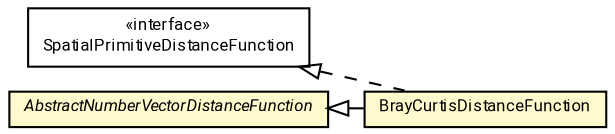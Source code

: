 #!/usr/local/bin/dot
#
# Class diagram 
# Generated by UMLGraph version R5_7_2-60-g0e99a6 (http://www.spinellis.gr/umlgraph/)
#

digraph G {
	graph [fontnames="svg"]
	edge [fontname="Roboto",fontsize=7,labelfontname="Roboto",labelfontsize=7,color="black"];
	node [fontname="Roboto",fontcolor="black",fontsize=8,shape=plaintext,margin=0,width=0,height=0];
	nodesep=0.15;
	ranksep=0.25;
	rankdir=LR;
	// de.lmu.ifi.dbs.elki.distance.distancefunction.SpatialPrimitiveDistanceFunction<V extends de.lmu.ifi.dbs.elki.data.spatial.SpatialComparable>
	c1934775 [label=<<table title="de.lmu.ifi.dbs.elki.distance.distancefunction.SpatialPrimitiveDistanceFunction" border="0" cellborder="1" cellspacing="0" cellpadding="2" href="SpatialPrimitiveDistanceFunction.html" target="_parent">
		<tr><td><table border="0" cellspacing="0" cellpadding="1">
		<tr><td align="center" balign="center"> &#171;interface&#187; </td></tr>
		<tr><td align="center" balign="center"> <font face="Roboto">SpatialPrimitiveDistanceFunction</font> </td></tr>
		</table></td></tr>
		</table>>, URL="SpatialPrimitiveDistanceFunction.html"];
	// de.lmu.ifi.dbs.elki.distance.distancefunction.BrayCurtisDistanceFunction
	c1935158 [label=<<table title="de.lmu.ifi.dbs.elki.distance.distancefunction.BrayCurtisDistanceFunction" border="0" cellborder="1" cellspacing="0" cellpadding="2" bgcolor="lemonChiffon" href="BrayCurtisDistanceFunction.html" target="_parent">
		<tr><td><table border="0" cellspacing="0" cellpadding="1">
		<tr><td align="center" balign="center"> <font face="Roboto">BrayCurtisDistanceFunction</font> </td></tr>
		</table></td></tr>
		</table>>, URL="BrayCurtisDistanceFunction.html"];
	// de.lmu.ifi.dbs.elki.distance.distancefunction.AbstractNumberVectorDistanceFunction
	c1935175 [label=<<table title="de.lmu.ifi.dbs.elki.distance.distancefunction.AbstractNumberVectorDistanceFunction" border="0" cellborder="1" cellspacing="0" cellpadding="2" bgcolor="LemonChiffon" href="AbstractNumberVectorDistanceFunction.html" target="_parent">
		<tr><td><table border="0" cellspacing="0" cellpadding="1">
		<tr><td align="center" balign="center"> <font face="Roboto"><i>AbstractNumberVectorDistanceFunction</i></font> </td></tr>
		</table></td></tr>
		</table>>, URL="AbstractNumberVectorDistanceFunction.html"];
	// de.lmu.ifi.dbs.elki.distance.distancefunction.BrayCurtisDistanceFunction extends de.lmu.ifi.dbs.elki.distance.distancefunction.AbstractNumberVectorDistanceFunction
	c1935175 -> c1935158 [arrowtail=empty,dir=back,weight=10];
	// de.lmu.ifi.dbs.elki.distance.distancefunction.BrayCurtisDistanceFunction implements de.lmu.ifi.dbs.elki.distance.distancefunction.SpatialPrimitiveDistanceFunction<V extends de.lmu.ifi.dbs.elki.data.spatial.SpatialComparable>
	c1934775 -> c1935158 [arrowtail=empty,style=dashed,dir=back,weight=9];
}

